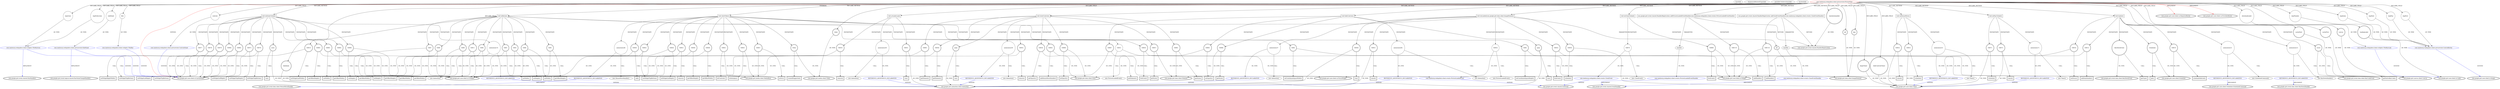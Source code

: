digraph {
baseInfo[graphId=3541,category="extension_graph",isAnonymous=false,possibleRelation=true]
frameworkRelatedTypesInfo[0="com.google.gwt.user.client.ui.LayoutPanel",1="com.google.gwt.user.client.ui.RequiresResize",2="com.google.gwt.user.client.ui.ProvidesResize"]
possibleCollaborationsInfo[0="3541~FIELD_DECLARATION-~com.google.gwt.user.client.ui.LayoutPanel com.google.gwt.user.client.ui.RequiresResize com.google.gwt.user.client.ui.ProvidesResize ~com.google.gwt.user.client.ui.LayoutPanel ~false~false",1="3541~CLIENT_METHOD_DECLARATION-INSTANTIATION-~com.google.gwt.user.client.ui.LayoutPanel com.google.gwt.user.client.ui.RequiresResize com.google.gwt.user.client.ui.ProvidesResize ~com.google.gwt.user.client.Timer ~false~true",2="3541~FIELD_DECLARATION-FIELD_DECLARATION-~com.google.gwt.user.client.ui.LayoutPanel com.google.gwt.user.client.ui.RequiresResize com.google.gwt.user.client.ui.ProvidesResize ~com.google.gwt.user.client.ui.LayoutPanel com.google.gwt.event.shared.HasHandlers ~false~false",3="3541~CLIENT_METHOD_DECLARATION-INSTANTIATION-~com.google.gwt.user.client.ui.LayoutPanel com.google.gwt.user.client.ui.RequiresResize com.google.gwt.user.client.ui.ProvidesResize ~com.google.gwt.event.dom.client.KeyDownHandler ~false~true",4="3541~FIELD_DECLARATION-FIELD_DECLARATION-FIELD_DECLARATION-FIELD_DECLARATION-FIELD_DECLARATION-~com.google.gwt.user.client.ui.LayoutPanel com.google.gwt.user.client.ui.RequiresResize com.google.gwt.user.client.ui.ProvidesResize ~com.google.gwt.user.client.ui.Image ~false~false",5="3541~CLIENT_METHOD_DECLARATION-INSTANTIATION-~com.google.gwt.user.client.ui.LayoutPanel com.google.gwt.user.client.ui.RequiresResize com.google.gwt.user.client.ui.ProvidesResize ~com.google.gwt.event.dom.client.MouseMoveHandler ~false~true",6="3541~CLIENT_METHOD_DECLARATION-PARAMETER_DECLARATION-~com.google.gwt.user.client.ui.LayoutPanel com.google.gwt.user.client.ui.RequiresResize com.google.gwt.user.client.ui.ProvidesResize ~com.google.gwt.event.shared.EventHandler ~false~false",7="3541~FIELD_DECLARATION-~com.google.gwt.user.client.ui.LayoutPanel com.google.gwt.user.client.ui.RequiresResize com.google.gwt.user.client.ui.ProvidesResize ~com.google.gwt.user.client.ui.Label ~false~false",8="3541~CLIENT_METHOD_DECLARATION-INSTANTIATION-CLIENT_METHOD_DECLARATION-INSTANTIATION-~com.google.gwt.user.client.ui.LayoutPanel com.google.gwt.user.client.ui.RequiresResize com.google.gwt.user.client.ui.ProvidesResize ~com.google.gwt.event.shared.GwtEvent ~false~false",9="3541~CLIENT_METHOD_DECLARATION-INSTANTIATION-~com.google.gwt.user.client.ui.LayoutPanel com.google.gwt.user.client.ui.RequiresResize com.google.gwt.user.client.ui.ProvidesResize ~com.google.gwt.core.client.Scheduler.ScheduledCommand ~false~true",10="3541~CLIENT_METHOD_DECLARATION-INSTANTIATION-~com.google.gwt.user.client.ui.LayoutPanel com.google.gwt.user.client.ui.RequiresResize com.google.gwt.user.client.ui.ProvidesResize ~com.google.gwt.animation.client.Animation ~false~true",11="3541~CLIENT_METHOD_DECLARATION-INSTANTIATION-~com.google.gwt.user.client.ui.LayoutPanel com.google.gwt.user.client.ui.RequiresResize com.google.gwt.user.client.ui.ProvidesResize ~com.google.gwt.event.shared.GwtEvent ~false~false",12="3541~FIELD_DECLARATION-~com.google.gwt.user.client.ui.LayoutPanel com.google.gwt.user.client.ui.RequiresResize com.google.gwt.user.client.ui.ProvidesResize ~com.google.gwt.user.client.ui.LayoutPanel com.google.gwt.event.logical.shared.HasValueChangeHandlers ~false~false"]
locationInfo[projectName="lambourg-WebGallery",filePath="/lambourg-WebGallery/WebGallery-master/client/src/com/lambourg/webgallery/client/pictureview/PictureView.java",contextSignature="PictureView",graphId="3541"]
0[label="com.lambourg.webgallery.client.pictureview.PictureView",vertexType="ROOT_CLIENT_CLASS_DECLARATION",isFrameworkType=false,color=red]
1[label="com.google.gwt.user.client.ui.LayoutPanel",vertexType="FRAMEWORK_CLASS_TYPE",isFrameworkType=true,peripheries=2]
2[label="com.google.gwt.user.client.ui.RequiresResize",vertexType="FRAMEWORK_INTERFACE_TYPE",isFrameworkType=true,peripheries=2]
3[label="com.google.gwt.user.client.ui.ProvidesResize",vertexType="FRAMEWORK_INTERFACE_TYPE",isFrameworkType=true,peripheries=2]
4[label="cacheNext",vertexType="FIELD_DECLARATION",isFrameworkType=true,peripheries=2,shape=circle]
5[label="com.google.gwt.canvas.client.Canvas",vertexType="FRAMEWORK_CLASS_TYPE",isFrameworkType=true,peripheries=2]
6[label="cachePrev",vertexType="FIELD_DECLARATION",isFrameworkType=true,peripheries=2,shape=circle]
8[label="canvas",vertexType="FIELD_DECLARATION",isFrameworkType=true,peripheries=2,shape=circle]
10[label="controls",vertexType="FIELD_DECLARATION",isFrameworkType=false,shape=circle]
11[label="com.lambourg.webgallery.client.pictureview.ControlsPanel",vertexType="REFERENCE_CLIENT_CLASS_DECLARATION",isFrameworkType=false,color=blue]
13[label="diapoTimer",vertexType="FIELD_DECLARATION",isFrameworkType=true,peripheries=2,shape=circle]
14[label="com.google.gwt.user.client.Timer",vertexType="FRAMEWORK_CLASS_TYPE",isFrameworkType=true,peripheries=2]
15[label="downloadLabel",vertexType="FIELD_DECLARATION",isFrameworkType=false,shape=circle]
16[label="com.lambourg.webgallery.client.widgets.TitleBarLink",vertexType="REFERENCE_CLIENT_CLASS_DECLARATION",isFrameworkType=false,color=blue]
17[label="com.google.gwt.user.client.ui.Label",vertexType="FRAMEWORK_CLASS_TYPE",isFrameworkType=true,peripheries=2]
18[label="fadeAnim",vertexType="FIELD_DECLARATION",isFrameworkType=true,peripheries=2,shape=circle]
19[label="com.google.gwt.animation.client.Animation",vertexType="FRAMEWORK_CLASS_TYPE",isFrameworkType=true,peripheries=2]
20[label="hideControlsTimer",vertexType="FIELD_DECLARATION",isFrameworkType=true,peripheries=2,shape=circle]
22[label="img",vertexType="FIELD_DECLARATION",isFrameworkType=true,peripheries=2,shape=circle]
23[label="com.google.gwt.dom.client.ImageElement",vertexType="FRAMEWORK_CLASS_TYPE",isFrameworkType=true,peripheries=2]
24[label="imgClose",vertexType="FIELD_DECLARATION",isFrameworkType=false,shape=circle]
25[label="com.lambourg.webgallery.client.widgets.TitleBarIcon",vertexType="REFERENCE_CLIENT_CLASS_DECLARATION",isFrameworkType=false,color=blue]
27[label="com.google.gwt.event.shared.HasHandlers",vertexType="FRAMEWORK_INTERFACE_TYPE",isFrameworkType=true,peripheries=2]
28[label="imgFullscreen",vertexType="FIELD_DECLARATION",isFrameworkType=false,shape=circle]
30[label="imgNext",vertexType="FIELD_DECLARATION",isFrameworkType=false,shape=circle]
31[label="com.lambourg.webgallery.client.pictureview.ControlButton",vertexType="REFERENCE_CLIENT_CLASS_DECLARATION",isFrameworkType=false,color=blue]
32[label="com.google.gwt.user.client.ui.Image",vertexType="FRAMEWORK_CLASS_TYPE",isFrameworkType=true,peripheries=2]
33[label="imgPlay",vertexType="FIELD_DECLARATION",isFrameworkType=false,shape=circle]
35[label="imgPrev",vertexType="FIELD_DECLARATION",isFrameworkType=false,shape=circle]
37[label="imgThumbs",vertexType="FIELD_DECLARATION",isFrameworkType=false,shape=circle]
39[label="imgZoom",vertexType="FIELD_DECLARATION",isFrameworkType=false,shape=circle]
41[label="keydownhandler",vertexType="FIELD_DECLARATION",isFrameworkType=true,peripheries=2,shape=circle]
42[label="com.google.gwt.event.shared.HandlerRegistration",vertexType="FRAMEWORK_INTERFACE_TYPE",isFrameworkType=true,peripheries=2]
43[label="loadingLabel",vertexType="FIELD_DECLARATION",isFrameworkType=true,peripheries=2,shape=circle]
45[label="old",vertexType="FIELD_DECLARATION",isFrameworkType=true,peripheries=2,shape=circle]
47[label="sidePanel",vertexType="FIELD_DECLARATION",isFrameworkType=false,shape=circle]
48[label="com.lambourg.webgallery.client.pictureview.SidePanel",vertexType="REFERENCE_CLIENT_CLASS_DECLARATION",isFrameworkType=false,color=blue]
50[label="com.google.gwt.event.logical.shared.HasValueChangeHandlers",vertexType="FRAMEWORK_INTERFACE_TYPE",isFrameworkType=true,peripheries=2]
51[label="title",vertexType="FIELD_DECLARATION",isFrameworkType=false,shape=circle]
52[label="com.lambourg.webgallery.client.widgets.TitleBar",vertexType="REFERENCE_CLIENT_CLASS_DECLARATION",isFrameworkType=false,color=blue]
54[label="video",vertexType="FIELD_DECLARATION",isFrameworkType=true,peripheries=2,shape=circle]
55[label="com.google.gwt.media.client.Video",vertexType="FRAMEWORK_CLASS_TYPE",isFrameworkType=true,peripheries=2]
56[label="void onResize()",vertexType="OVERRIDING_METHOD_DECLARATION",isFrameworkType=false,shape=box]
57[label="VAR0",vertexType="VARIABLE_EXPRESION",isFrameworkType=true,peripheries=2,shape=circle]
59[label="com.google.gwt.user.client.ui.UIObject",vertexType="FRAMEWORK_CLASS_TYPE",isFrameworkType=true,peripheries=2]
58[label="getOffsetWidth()",vertexType="INSIDE_CALL",isFrameworkType=true,peripheries=2,shape=box]
60[label="VAR1",vertexType="VARIABLE_EXPRESION",isFrameworkType=true,peripheries=2,shape=circle]
61[label="getOffsetHeight()",vertexType="INSIDE_CALL",isFrameworkType=true,peripheries=2,shape=box]
63[label="VAR2",vertexType="VARIABLE_EXPRESION",isFrameworkType=true,peripheries=2,shape=circle]
64[label="setWidth()",vertexType="INSIDE_CALL",isFrameworkType=true,peripheries=2,shape=box]
66[label="VAR3",vertexType="VARIABLE_EXPRESION",isFrameworkType=true,peripheries=2,shape=circle]
67[label="setHeight()",vertexType="INSIDE_CALL",isFrameworkType=true,peripheries=2,shape=box]
69[label="VAR4",vertexType="VARIABLE_EXPRESION",isFrameworkType=true,peripheries=2,shape=circle]
70[label="setCoordinateSpaceWidth()",vertexType="INSIDE_CALL",isFrameworkType=true,peripheries=2,shape=box]
72[label="VAR5",vertexType="VARIABLE_EXPRESION",isFrameworkType=true,peripheries=2,shape=circle]
73[label="setCoordinateSpaceHeight()",vertexType="INSIDE_CALL",isFrameworkType=true,peripheries=2,shape=box]
75[label="VAR6",vertexType="VARIABLE_EXPRESION",isFrameworkType=true,peripheries=2,shape=circle]
76[label="setWidth()",vertexType="INSIDE_CALL",isFrameworkType=true,peripheries=2,shape=box]
78[label="VAR7",vertexType="VARIABLE_EXPRESION",isFrameworkType=true,peripheries=2,shape=circle]
79[label="getOffsetWidth()",vertexType="INSIDE_CALL",isFrameworkType=true,peripheries=2,shape=box]
81[label="VAR8",vertexType="VARIABLE_EXPRESION",isFrameworkType=true,peripheries=2,shape=circle]
82[label="setHeight()",vertexType="INSIDE_CALL",isFrameworkType=true,peripheries=2,shape=box]
84[label="VAR9",vertexType="VARIABLE_EXPRESION",isFrameworkType=true,peripheries=2,shape=circle]
85[label="getOffsetHeight()",vertexType="INSIDE_CALL",isFrameworkType=true,peripheries=2,shape=box]
87[label="VAR10",vertexType="VARIABLE_EXPRESION",isFrameworkType=true,peripheries=2,shape=circle]
88[label="setWidgetLeftWidth()",vertexType="INSIDE_CALL",isFrameworkType=true,peripheries=2,shape=box]
90[label="VAR11",vertexType="VARIABLE_EXPRESION",isFrameworkType=true,peripheries=2,shape=circle]
91[label="getOffsetWidth()",vertexType="INSIDE_CALL",isFrameworkType=true,peripheries=2,shape=box]
102[label="void load(int)",vertexType="CLIENT_METHOD_DECLARATION",isFrameworkType=false,shape=box]
103[label="VAR14",vertexType="VARIABLE_EXPRESION",isFrameworkType=true,peripheries=2,shape=circle]
105[label="com.google.gwt.user.client.ui.Widget",vertexType="FRAMEWORK_CLASS_TYPE",isFrameworkType=true,peripheries=2]
104[label="addDomHandler()",vertexType="INSIDE_CALL",isFrameworkType=true,peripheries=2,shape=box]
107[label="anonymous15",vertexType="VARIABLE_EXPRESION",isFrameworkType=false,shape=circle]
108[label="REFERENCE_ANONYMOUS_DECLARATION",vertexType="REFERENCE_ANONYMOUS_DECLARATION",isFrameworkType=false,color=blue]
109[label="com.google.gwt.event.dom.client.KeyDownHandler",vertexType="FRAMEWORK_INTERFACE_TYPE",isFrameworkType=true,peripheries=2]
106[label="new KeyDownHandler()",vertexType="CONSTRUCTOR_CALL",isFrameworkType=false]
110[label="event",vertexType="VARIABLE_EXPRESION",isFrameworkType=true,peripheries=2,shape=circle]
112[label="com.google.gwt.event.dom.client.KeyCodeEvent",vertexType="FRAMEWORK_CLASS_TYPE",isFrameworkType=true,peripheries=2]
111[label="getNativeKeyCode()",vertexType="INSIDE_CALL",isFrameworkType=true,peripheries=2,shape=box]
113[label="KeyDownEvent",vertexType="VARIABLE_EXPRESION",isFrameworkType=true,peripheries=2,shape=circle]
115[label="com.google.gwt.event.dom.client.KeyDownEvent",vertexType="FRAMEWORK_CLASS_TYPE",isFrameworkType=true,peripheries=2]
114[label="getType()",vertexType="INSIDE_CALL",isFrameworkType=true,peripheries=2,shape=box]
116[label="VAR18",vertexType="VARIABLE_EXPRESION",isFrameworkType=true,peripheries=2,shape=circle]
118[label="com.google.gwt.user.client.ui.FocusWidget",vertexType="FRAMEWORK_CLASS_TYPE",isFrameworkType=true,peripheries=2]
117[label="setFocus()",vertexType="INSIDE_CALL",isFrameworkType=true,peripheries=2,shape=box]
119[label="VAR19",vertexType="VARIABLE_EXPRESION",isFrameworkType=true,peripheries=2,shape=circle]
121[label="com.google.gwt.core.client.Scheduler",vertexType="FRAMEWORK_CLASS_TYPE",isFrameworkType=true,peripheries=2]
120[label="scheduleDeferred()",vertexType="INSIDE_CALL",isFrameworkType=true,peripheries=2,shape=box]
122[label="Scheduler",vertexType="VARIABLE_EXPRESION",isFrameworkType=true,peripheries=2,shape=circle]
123[label="get()",vertexType="INSIDE_CALL",isFrameworkType=true,peripheries=2,shape=box]
126[label="anonymous21",vertexType="VARIABLE_EXPRESION",isFrameworkType=false,shape=circle]
127[label="REFERENCE_ANONYMOUS_DECLARATION",vertexType="REFERENCE_ANONYMOUS_DECLARATION",isFrameworkType=false,color=blue]
128[label="com.google.gwt.core.client.Scheduler.ScheduledCommand",vertexType="FRAMEWORK_INTERFACE_TYPE",isFrameworkType=true,peripheries=2]
125[label="new ScheduledCommand()",vertexType="CONSTRUCTOR_CALL",isFrameworkType=false]
152[label="void actuallyLoad()",vertexType="CLIENT_METHOD_DECLARATION",isFrameworkType=false,shape=box]
153[label="VAR29",vertexType="VARIABLE_EXPRESION",isFrameworkType=true,peripheries=2,shape=circle]
154[label="remove()",vertexType="INSIDE_CALL",isFrameworkType=true,peripheries=2,shape=box]
157[label="anonymous30",vertexType="VARIABLE_EXPRESION",isFrameworkType=false,shape=circle]
158[label="REFERENCE_ANONYMOUS_DECLARATION",vertexType="REFERENCE_ANONYMOUS_DECLARATION",isFrameworkType=false,color=blue]
156[label="new Animation()",vertexType="CONSTRUCTOR_CALL",isFrameworkType=false]
160[label="VAR31",vertexType="VARIABLE_EXPRESION",isFrameworkType=true,peripheries=2,shape=circle]
161[label="run()",vertexType="INSIDE_CALL",isFrameworkType=true,peripheries=2,shape=box]
163[label="void onLoaded(com.google.gwt.dom.client.ImageElement)",vertexType="CLIENT_METHOD_DECLARATION",isFrameworkType=false,shape=box]
164[label="elt",vertexType="PARAMETER_DECLARATION",isFrameworkType=true,peripheries=2]
166[label="VAR32",vertexType="VARIABLE_EXPRESION",isFrameworkType=true,peripheries=2,shape=circle]
167[label="cancel()",vertexType="INSIDE_CALL",isFrameworkType=true,peripheries=2,shape=box]
169[label="VAR33",vertexType="VARIABLE_EXPRESION",isFrameworkType=true,peripheries=2,shape=circle]
170[label="fireEvent()",vertexType="INSIDE_CALL",isFrameworkType=true,peripheries=2,shape=box]
173[label="VAR34",vertexType="VARIABLE_EXPRESION",isFrameworkType=false,shape=circle]
174[label="com.lambourg.webgallery.client.events.PictureLoadedEvent",vertexType="REFERENCE_CLIENT_CLASS_DECLARATION",isFrameworkType=false,color=blue]
175[label="com.google.gwt.event.shared.GwtEvent",vertexType="FRAMEWORK_CLASS_TYPE",isFrameworkType=true,peripheries=2]
172[label="new PictureLoadedEvent()",vertexType="CONSTRUCTOR_CALL",isFrameworkType=false]
176[label="VAR35",vertexType="VARIABLE_EXPRESION",isFrameworkType=true,peripheries=2,shape=circle]
177[label="remove()",vertexType="INSIDE_CALL",isFrameworkType=true,peripheries=2,shape=box]
179[label="VAR36",vertexType="VARIABLE_EXPRESION",isFrameworkType=true,peripheries=2,shape=circle]
180[label="schedule()",vertexType="INSIDE_CALL",isFrameworkType=true,peripheries=2,shape=box]
183[label="anonymous37",vertexType="VARIABLE_EXPRESION",isFrameworkType=false,shape=circle]
184[label="REFERENCE_ANONYMOUS_DECLARATION",vertexType="REFERENCE_ANONYMOUS_DECLARATION",isFrameworkType=false,color=blue]
182[label="new Animation()",vertexType="CONSTRUCTOR_CALL",isFrameworkType=false]
186[label="VAR38",vertexType="VARIABLE_EXPRESION",isFrameworkType=true,peripheries=2,shape=circle]
187[label="run()",vertexType="INSIDE_CALL",isFrameworkType=true,peripheries=2,shape=box]
189[label="void showVideo()",vertexType="CLIENT_METHOD_DECLARATION",isFrameworkType=false,shape=box]
190[label="Video",vertexType="VARIABLE_EXPRESION",isFrameworkType=true,peripheries=2,shape=circle]
191[label="createIfSupported()",vertexType="INSIDE_CALL",isFrameworkType=true,peripheries=2,shape=box]
193[label="VAR40",vertexType="VARIABLE_EXPRESION",isFrameworkType=true,peripheries=2,shape=circle]
194[label="add()",vertexType="INSIDE_CALL",isFrameworkType=true,peripheries=2,shape=box]
196[label="VAR41",vertexType="VARIABLE_EXPRESION",isFrameworkType=true,peripheries=2,shape=circle]
198[label="com.google.gwt.media.client.MediaBase",vertexType="FRAMEWORK_CLASS_TYPE",isFrameworkType=true,peripheries=2]
197[label="setControls()",vertexType="INSIDE_CALL",isFrameworkType=true,peripheries=2,shape=box]
199[label="VAR42",vertexType="VARIABLE_EXPRESION",isFrameworkType=true,peripheries=2,shape=circle]
200[label="setAutoplay()",vertexType="INSIDE_CALL",isFrameworkType=true,peripheries=2,shape=box]
202[label="VAR43",vertexType="VARIABLE_EXPRESION",isFrameworkType=true,peripheries=2,shape=circle]
203[label="setWidgetTopBottom()",vertexType="INSIDE_CALL",isFrameworkType=true,peripheries=2,shape=box]
205[label="VAR44",vertexType="VARIABLE_EXPRESION",isFrameworkType=true,peripheries=2,shape=circle]
206[label="setWidgetLeftRight()",vertexType="INSIDE_CALL",isFrameworkType=true,peripheries=2,shape=box]
208[label="VAR45",vertexType="VARIABLE_EXPRESION",isFrameworkType=true,peripheries=2,shape=circle]
209[label="addMouseMoveHandler()",vertexType="INSIDE_CALL",isFrameworkType=true,peripheries=2,shape=box]
212[label="anonymous46",vertexType="VARIABLE_EXPRESION",isFrameworkType=false,shape=circle]
213[label="REFERENCE_ANONYMOUS_DECLARATION",vertexType="REFERENCE_ANONYMOUS_DECLARATION",isFrameworkType=false,color=blue]
214[label="com.google.gwt.event.dom.client.MouseMoveHandler",vertexType="FRAMEWORK_INTERFACE_TYPE",isFrameworkType=true,peripheries=2]
211[label="new MouseMoveHandler()",vertexType="CONSTRUCTOR_CALL",isFrameworkType=false]
215[label="VAR47",vertexType="VARIABLE_EXPRESION",isFrameworkType=true,peripheries=2,shape=circle]
216[label="setSrc()",vertexType="INSIDE_CALL",isFrameworkType=true,peripheries=2,shape=box]
218[label="VAR48",vertexType="VARIABLE_EXPRESION",isFrameworkType=true,peripheries=2,shape=circle]
219[label="getOffsetWidth()",vertexType="INSIDE_CALL",isFrameworkType=true,peripheries=2,shape=box]
221[label="VAR49",vertexType="VARIABLE_EXPRESION",isFrameworkType=true,peripheries=2,shape=circle]
222[label="getOffsetHeight()",vertexType="INSIDE_CALL",isFrameworkType=true,peripheries=2,shape=box]
224[label="VAR50",vertexType="VARIABLE_EXPRESION",isFrameworkType=true,peripheries=2,shape=circle]
225[label="fireEvent()",vertexType="INSIDE_CALL",isFrameworkType=true,peripheries=2,shape=box]
228[label="VAR51",vertexType="VARIABLE_EXPRESION",isFrameworkType=false,shape=circle]
227[label="new PictureLoadedEvent()",vertexType="CONSTRUCTOR_CALL",isFrameworkType=false]
230[label="VAR52",vertexType="VARIABLE_EXPRESION",isFrameworkType=true,peripheries=2,shape=circle]
231[label="remove()",vertexType="INSIDE_CALL",isFrameworkType=true,peripheries=2,shape=box]
233[label="void onMouseMove()",vertexType="CLIENT_METHOD_DECLARATION",isFrameworkType=false,shape=box]
235[label="anonymous53",vertexType="VARIABLE_EXPRESION",isFrameworkType=false,shape=circle]
236[label="REFERENCE_ANONYMOUS_DECLARATION",vertexType="REFERENCE_ANONYMOUS_DECLARATION",isFrameworkType=false,color=blue]
234[label="new Timer()",vertexType="CONSTRUCTOR_CALL",isFrameworkType=false]
238[label="VAR54",vertexType="VARIABLE_EXPRESION",isFrameworkType=true,peripheries=2,shape=circle]
239[label="cancel()",vertexType="INSIDE_CALL",isFrameworkType=true,peripheries=2,shape=box]
241[label="VAR55",vertexType="VARIABLE_EXPRESION",isFrameworkType=true,peripheries=2,shape=circle]
242[label="schedule()",vertexType="INSIDE_CALL",isFrameworkType=true,peripheries=2,shape=box]
244[label="void showControls()",vertexType="CLIENT_METHOD_DECLARATION",isFrameworkType=false,shape=box]
245[label="VAR56",vertexType="VARIABLE_EXPRESION",isFrameworkType=true,peripheries=2,shape=circle]
247[label="com.google.gwt.dom.client.Style",vertexType="FRAMEWORK_CLASS_TYPE",isFrameworkType=true,peripheries=2]
246[label="getOpacity()",vertexType="INSIDE_CALL",isFrameworkType=true,peripheries=2,shape=box]
248[label="VAR57",vertexType="VARIABLE_EXPRESION",isFrameworkType=true,peripheries=2,shape=circle]
250[label="com.google.gwt.dom.client.Element",vertexType="FRAMEWORK_CLASS_TYPE",isFrameworkType=true,peripheries=2]
249[label="getStyle()",vertexType="INSIDE_CALL",isFrameworkType=true,peripheries=2,shape=box]
251[label="VAR58",vertexType="VARIABLE_EXPRESION",isFrameworkType=true,peripheries=2,shape=circle]
252[label="getElement()",vertexType="INSIDE_CALL",isFrameworkType=true,peripheries=2,shape=box]
255[label="anonymous59",vertexType="VARIABLE_EXPRESION",isFrameworkType=false,shape=circle]
256[label="REFERENCE_ANONYMOUS_DECLARATION",vertexType="REFERENCE_ANONYMOUS_DECLARATION",isFrameworkType=false,color=blue]
254[label="new Animation()",vertexType="CONSTRUCTOR_CALL",isFrameworkType=false]
258[label="VAR60",vertexType="VARIABLE_EXPRESION",isFrameworkType=true,peripheries=2,shape=circle]
259[label="setOpacity()",vertexType="INSIDE_CALL",isFrameworkType=true,peripheries=2,shape=box]
261[label="VAR61",vertexType="VARIABLE_EXPRESION",isFrameworkType=true,peripheries=2,shape=circle]
262[label="getStyle()",vertexType="INSIDE_CALL",isFrameworkType=true,peripheries=2,shape=box]
264[label="VAR62",vertexType="VARIABLE_EXPRESION",isFrameworkType=true,peripheries=2,shape=circle]
265[label="getElement()",vertexType="INSIDE_CALL",isFrameworkType=true,peripheries=2,shape=box]
267[label="anim",vertexType="VARIABLE_EXPRESION",isFrameworkType=true,peripheries=2,shape=circle]
268[label="run()",vertexType="INSIDE_CALL",isFrameworkType=true,peripheries=2,shape=box]
270[label="void hideControls()",vertexType="CLIENT_METHOD_DECLARATION",isFrameworkType=false,shape=box]
272[label="anonymous64",vertexType="VARIABLE_EXPRESION",isFrameworkType=false,shape=circle]
273[label="REFERENCE_ANONYMOUS_DECLARATION",vertexType="REFERENCE_ANONYMOUS_DECLARATION",isFrameworkType=false,color=blue]
271[label="new Animation()",vertexType="CONSTRUCTOR_CALL",isFrameworkType=false]
275[label="VAR65",vertexType="VARIABLE_EXPRESION",isFrameworkType=true,peripheries=2,shape=circle]
276[label="setOpacity()",vertexType="INSIDE_CALL",isFrameworkType=true,peripheries=2,shape=box]
278[label="VAR66",vertexType="VARIABLE_EXPRESION",isFrameworkType=true,peripheries=2,shape=circle]
279[label="getStyle()",vertexType="INSIDE_CALL",isFrameworkType=true,peripheries=2,shape=box]
281[label="VAR67",vertexType="VARIABLE_EXPRESION",isFrameworkType=true,peripheries=2,shape=circle]
282[label="getElement()",vertexType="INSIDE_CALL",isFrameworkType=true,peripheries=2,shape=box]
284[label="anim",vertexType="VARIABLE_EXPRESION",isFrameworkType=true,peripheries=2,shape=circle]
285[label="run()",vertexType="INSIDE_CALL",isFrameworkType=true,peripheries=2,shape=box]
288[label="void onCloseClicked()",vertexType="CLIENT_METHOD_DECLARATION",isFrameworkType=false,shape=box]
289[label="VAR69",vertexType="VARIABLE_EXPRESION",isFrameworkType=true,peripheries=2,shape=circle]
290[label="fireEvent()",vertexType="INSIDE_CALL",isFrameworkType=true,peripheries=2,shape=box]
293[label="VAR70",vertexType="VARIABLE_EXPRESION",isFrameworkType=false,shape=circle]
294[label="com.lambourg.webgallery.client.events.CloseEvent",vertexType="REFERENCE_CLIENT_CLASS_DECLARATION",isFrameworkType=false,color=blue]
292[label="new CloseEvent()",vertexType="CONSTRUCTOR_CALL",isFrameworkType=false]
296[label="void onPlayClicked()",vertexType="CLIENT_METHOD_DECLARATION",isFrameworkType=false,shape=box]
298[label="anonymous71",vertexType="VARIABLE_EXPRESION",isFrameworkType=false,shape=circle]
299[label="REFERENCE_ANONYMOUS_DECLARATION",vertexType="REFERENCE_ANONYMOUS_DECLARATION",isFrameworkType=false,color=blue]
297[label="new Timer()",vertexType="CONSTRUCTOR_CALL",isFrameworkType=false]
301[label="VAR72",vertexType="VARIABLE_EXPRESION",isFrameworkType=true,peripheries=2,shape=circle]
302[label="schedule()",vertexType="INSIDE_CALL",isFrameworkType=true,peripheries=2,shape=box]
304[label="VAR73",vertexType="VARIABLE_EXPRESION",isFrameworkType=true,peripheries=2,shape=circle]
305[label="cancel()",vertexType="INSIDE_CALL",isFrameworkType=true,peripheries=2,shape=box]
310[label="void onZoomClicked()",vertexType="CLIENT_METHOD_DECLARATION",isFrameworkType=false,shape=box]
312[label="anonymous74",vertexType="VARIABLE_EXPRESION",isFrameworkType=false,shape=circle]
313[label="REFERENCE_ANONYMOUS_DECLARATION",vertexType="REFERENCE_ANONYMOUS_DECLARATION",isFrameworkType=false,color=blue]
311[label="new Animation()",vertexType="CONSTRUCTOR_CALL",isFrameworkType=false]
315[label="VAR75",vertexType="VARIABLE_EXPRESION",isFrameworkType=true,peripheries=2,shape=circle]
316[label="setWidgetTopHeight()",vertexType="INSIDE_CALL",isFrameworkType=true,peripheries=2,shape=box]
318[label="VAR76",vertexType="VARIABLE_EXPRESION",isFrameworkType=true,peripheries=2,shape=circle]
319[label="setWidgetTopBottom()",vertexType="INSIDE_CALL",isFrameworkType=true,peripheries=2,shape=box]
321[label="VAR77",vertexType="VARIABLE_EXPRESION",isFrameworkType=true,peripheries=2,shape=circle]
322[label="setWidgetRightWidth()",vertexType="INSIDE_CALL",isFrameworkType=true,peripheries=2,shape=box]
324[label="VAR78",vertexType="VARIABLE_EXPRESION",isFrameworkType=true,peripheries=2,shape=circle]
325[label="setWidgetTopBottom()",vertexType="INSIDE_CALL",isFrameworkType=true,peripheries=2,shape=box]
327[label="VAR79",vertexType="VARIABLE_EXPRESION",isFrameworkType=true,peripheries=2,shape=circle]
328[label="setWidgetLeftRight()",vertexType="INSIDE_CALL",isFrameworkType=true,peripheries=2,shape=box]
330[label="VAR80",vertexType="VARIABLE_EXPRESION",isFrameworkType=true,peripheries=2,shape=circle]
331[label="setHeight()",vertexType="INSIDE_CALL",isFrameworkType=true,peripheries=2,shape=box]
333[label="VAR81",vertexType="VARIABLE_EXPRESION",isFrameworkType=true,peripheries=2,shape=circle]
334[label="getOffsetHeight()",vertexType="INSIDE_CALL",isFrameworkType=true,peripheries=2,shape=box]
336[label="VAR82",vertexType="VARIABLE_EXPRESION",isFrameworkType=true,peripheries=2,shape=circle]
337[label="setWidth()",vertexType="INSIDE_CALL",isFrameworkType=true,peripheries=2,shape=box]
339[label="VAR83",vertexType="VARIABLE_EXPRESION",isFrameworkType=true,peripheries=2,shape=circle]
340[label="getOffsetWidth()",vertexType="INSIDE_CALL",isFrameworkType=true,peripheries=2,shape=box]
342[label="VAR84",vertexType="VARIABLE_EXPRESION",isFrameworkType=true,peripheries=2,shape=circle]
343[label="setWidgetTopBottom()",vertexType="INSIDE_CALL",isFrameworkType=true,peripheries=2,shape=box]
345[label="VAR85",vertexType="VARIABLE_EXPRESION",isFrameworkType=true,peripheries=2,shape=circle]
346[label="setWidgetLeftRight()",vertexType="INSIDE_CALL",isFrameworkType=true,peripheries=2,shape=box]
348[label="anim",vertexType="VARIABLE_EXPRESION",isFrameworkType=true,peripheries=2,shape=circle]
349[label="run()",vertexType="INSIDE_CALL",isFrameworkType=true,peripheries=2,shape=box]
439[label="com.google.gwt.event.shared.HandlerRegistration addCloseEventHandler(com.lambourg.webgallery.client.events.CloseEventHandler)",vertexType="CLIENT_METHOD_DECLARATION",isFrameworkType=false,shape=box]
441[label="handler",vertexType="PARAMETER_DECLARATION",isFrameworkType=false]
442[label="com.lambourg.webgallery.client.events.CloseEventHandler",vertexType="REFERENCE_CLIENT_CLASS_DECLARATION",isFrameworkType=false,color=blue]
443[label="com.google.gwt.event.shared.EventHandler",vertexType="FRAMEWORK_INTERFACE_TYPE",isFrameworkType=true,peripheries=2]
444[label="VAR118",vertexType="VARIABLE_EXPRESION",isFrameworkType=true,peripheries=2,shape=circle]
445[label="addHandler()",vertexType="INSIDE_CALL",isFrameworkType=true,peripheries=2,shape=box]
447[label="com.google.gwt.event.shared.HandlerRegistration addPictureLoadedEventHandler(com.lambourg.webgallery.client.events.PictureLoadedEventHandler)",vertexType="CLIENT_METHOD_DECLARATION",isFrameworkType=false,shape=box]
449[label="handler",vertexType="PARAMETER_DECLARATION",isFrameworkType=false]
450[label="com.lambourg.webgallery.client.events.PictureLoadedEventHandler",vertexType="REFERENCE_CLIENT_CLASS_DECLARATION",isFrameworkType=false,color=blue]
452[label="VAR119",vertexType="VARIABLE_EXPRESION",isFrameworkType=true,peripheries=2,shape=circle]
453[label="addHandler()",vertexType="INSIDE_CALL",isFrameworkType=true,peripheries=2,shape=box]
0->1[label="EXTEND",color=red]
0->2[label="IMPLEMENT",color=red]
0->3[label="IMPLEMENT",color=red]
0->4[label="DECLARE_FIELD"]
4->5[label="OF_TYPE"]
0->6[label="DECLARE_FIELD"]
6->5[label="OF_TYPE"]
0->8[label="DECLARE_FIELD"]
8->5[label="OF_TYPE"]
0->10[label="DECLARE_FIELD"]
11->1[label="EXTEND",color=blue]
10->11[label="OF_TYPE"]
0->13[label="DECLARE_FIELD"]
13->14[label="OF_TYPE"]
0->15[label="DECLARE_FIELD"]
16->17[label="EXTEND",color=blue]
15->16[label="OF_TYPE"]
0->18[label="DECLARE_FIELD"]
18->19[label="OF_TYPE"]
0->20[label="DECLARE_FIELD"]
20->14[label="OF_TYPE"]
0->22[label="DECLARE_FIELD"]
22->23[label="OF_TYPE"]
0->24[label="DECLARE_FIELD"]
25->1[label="EXTEND",color=blue]
25->27[label="IMPLEMENT",color=blue]
24->25[label="OF_TYPE"]
0->28[label="DECLARE_FIELD"]
28->25[label="OF_TYPE"]
0->30[label="DECLARE_FIELD"]
31->32[label="EXTEND",color=blue]
30->31[label="OF_TYPE"]
0->33[label="DECLARE_FIELD"]
33->31[label="OF_TYPE"]
0->35[label="DECLARE_FIELD"]
35->31[label="OF_TYPE"]
0->37[label="DECLARE_FIELD"]
37->31[label="OF_TYPE"]
0->39[label="DECLARE_FIELD"]
39->31[label="OF_TYPE"]
0->41[label="DECLARE_FIELD"]
41->42[label="OF_TYPE"]
0->43[label="DECLARE_FIELD"]
43->17[label="OF_TYPE"]
0->45[label="DECLARE_FIELD"]
45->23[label="OF_TYPE"]
0->47[label="DECLARE_FIELD"]
48->1[label="EXTEND",color=blue]
48->50[label="IMPLEMENT",color=blue]
47->48[label="OF_TYPE"]
0->51[label="DECLARE_FIELD"]
52->1[label="EXTEND",color=blue]
51->52[label="OF_TYPE"]
0->54[label="DECLARE_FIELD"]
54->55[label="OF_TYPE"]
0->56[label="OVERRIDE"]
56->57[label="INSTANTIATE"]
57->59[label="OF_TYPE"]
57->58[label="CALL"]
56->60[label="INSTANTIATE"]
60->59[label="OF_TYPE"]
60->61[label="CALL"]
56->63[label="INSTANTIATE"]
63->59[label="OF_TYPE"]
63->64[label="CALL"]
56->66[label="INSTANTIATE"]
66->59[label="OF_TYPE"]
66->67[label="CALL"]
56->69[label="INSTANTIATE"]
69->5[label="OF_TYPE"]
69->70[label="CALL"]
56->72[label="INSTANTIATE"]
72->5[label="OF_TYPE"]
72->73[label="CALL"]
56->75[label="INSTANTIATE"]
75->59[label="OF_TYPE"]
75->76[label="CALL"]
56->78[label="INSTANTIATE"]
78->59[label="OF_TYPE"]
78->79[label="CALL"]
56->81[label="INSTANTIATE"]
81->59[label="OF_TYPE"]
81->82[label="CALL"]
56->84[label="INSTANTIATE"]
84->59[label="OF_TYPE"]
84->85[label="CALL"]
56->87[label="INSTANTIATE"]
87->1[label="OF_TYPE"]
87->88[label="CALL"]
56->90[label="INSTANTIATE"]
90->59[label="OF_TYPE"]
90->91[label="CALL"]
0->102[label="DECLARE_METHOD"]
102->103[label="INSTANTIATE"]
103->105[label="OF_TYPE"]
103->104[label="CALL"]
102->107[label="INSTANTIATE"]
108->109[label="IMPLEMENT",color=blue]
107->108[label="OF_TYPE"]
107->106[label="CALL"]
102->110[label="INSTANTIATE"]
110->112[label="OF_TYPE"]
110->111[label="CALL"]
102->113[label="INSTANTIATE"]
113->115[label="OF_TYPE"]
113->114[label="CALL"]
102->116[label="INSTANTIATE"]
116->118[label="OF_TYPE"]
116->117[label="CALL"]
102->119[label="INSTANTIATE"]
119->121[label="OF_TYPE"]
119->120[label="CALL"]
102->122[label="INSTANTIATE"]
122->121[label="OF_TYPE"]
122->123[label="CALL"]
102->126[label="INSTANTIATE"]
127->128[label="IMPLEMENT",color=blue]
126->127[label="OF_TYPE"]
126->125[label="CALL"]
0->152[label="DECLARE_METHOD"]
152->153[label="INSTANTIATE"]
153->1[label="OF_TYPE"]
153->154[label="CALL"]
152->157[label="INSTANTIATE"]
158->19[label="EXTEND",color=blue]
157->158[label="OF_TYPE"]
157->156[label="CALL"]
152->160[label="INSTANTIATE"]
160->19[label="OF_TYPE"]
160->161[label="CALL"]
0->163[label="DECLARE_METHOD"]
164->23[label="OF_TYPE"]
163->164[label="PARAMETER"]
163->166[label="INSTANTIATE"]
166->19[label="OF_TYPE"]
166->167[label="CALL"]
163->169[label="INSTANTIATE"]
169->105[label="OF_TYPE"]
169->170[label="CALL"]
163->173[label="INSTANTIATE"]
174->175[label="EXTEND",color=blue]
173->174[label="OF_TYPE"]
173->172[label="CALL"]
163->176[label="INSTANTIATE"]
176->1[label="OF_TYPE"]
176->177[label="CALL"]
163->179[label="INSTANTIATE"]
179->14[label="OF_TYPE"]
179->180[label="CALL"]
163->183[label="INSTANTIATE"]
184->19[label="EXTEND",color=blue]
183->184[label="OF_TYPE"]
183->182[label="CALL"]
163->186[label="INSTANTIATE"]
186->19[label="OF_TYPE"]
186->187[label="CALL"]
0->189[label="DECLARE_METHOD"]
189->190[label="INSTANTIATE"]
190->55[label="OF_TYPE"]
190->191[label="CALL"]
189->193[label="INSTANTIATE"]
193->1[label="OF_TYPE"]
193->194[label="CALL"]
189->196[label="INSTANTIATE"]
196->198[label="OF_TYPE"]
196->197[label="CALL"]
189->199[label="INSTANTIATE"]
199->198[label="OF_TYPE"]
199->200[label="CALL"]
189->202[label="INSTANTIATE"]
202->1[label="OF_TYPE"]
202->203[label="CALL"]
189->205[label="INSTANTIATE"]
205->1[label="OF_TYPE"]
205->206[label="CALL"]
189->208[label="INSTANTIATE"]
208->118[label="OF_TYPE"]
208->209[label="CALL"]
189->212[label="INSTANTIATE"]
213->214[label="IMPLEMENT",color=blue]
212->213[label="OF_TYPE"]
212->211[label="CALL"]
189->215[label="INSTANTIATE"]
215->198[label="OF_TYPE"]
215->216[label="CALL"]
189->218[label="INSTANTIATE"]
218->59[label="OF_TYPE"]
218->219[label="CALL"]
189->221[label="INSTANTIATE"]
221->59[label="OF_TYPE"]
221->222[label="CALL"]
189->224[label="INSTANTIATE"]
224->105[label="OF_TYPE"]
224->225[label="CALL"]
189->228[label="INSTANTIATE"]
228->174[label="OF_TYPE"]
228->227[label="CALL"]
189->230[label="INSTANTIATE"]
230->1[label="OF_TYPE"]
230->231[label="CALL"]
0->233[label="DECLARE_METHOD"]
233->235[label="INSTANTIATE"]
236->14[label="EXTEND",color=blue]
235->236[label="OF_TYPE"]
235->234[label="CALL"]
233->238[label="INSTANTIATE"]
238->14[label="OF_TYPE"]
238->239[label="CALL"]
233->241[label="INSTANTIATE"]
241->14[label="OF_TYPE"]
241->242[label="CALL"]
0->244[label="DECLARE_METHOD"]
244->245[label="INSTANTIATE"]
245->247[label="OF_TYPE"]
245->246[label="CALL"]
244->248[label="INSTANTIATE"]
248->250[label="OF_TYPE"]
248->249[label="CALL"]
244->251[label="INSTANTIATE"]
251->59[label="OF_TYPE"]
251->252[label="CALL"]
244->255[label="INSTANTIATE"]
256->19[label="EXTEND",color=blue]
255->256[label="OF_TYPE"]
255->254[label="CALL"]
244->258[label="INSTANTIATE"]
258->247[label="OF_TYPE"]
258->259[label="CALL"]
244->261[label="INSTANTIATE"]
261->250[label="OF_TYPE"]
261->262[label="CALL"]
244->264[label="INSTANTIATE"]
264->59[label="OF_TYPE"]
264->265[label="CALL"]
244->267[label="INSTANTIATE"]
267->19[label="OF_TYPE"]
267->268[label="CALL"]
0->270[label="DECLARE_METHOD"]
270->272[label="INSTANTIATE"]
273->19[label="EXTEND",color=blue]
272->273[label="OF_TYPE"]
272->271[label="CALL"]
270->275[label="INSTANTIATE"]
275->247[label="OF_TYPE"]
275->276[label="CALL"]
270->278[label="INSTANTIATE"]
278->250[label="OF_TYPE"]
278->279[label="CALL"]
270->281[label="INSTANTIATE"]
281->59[label="OF_TYPE"]
281->282[label="CALL"]
270->284[label="INSTANTIATE"]
284->19[label="OF_TYPE"]
284->285[label="CALL"]
0->288[label="DECLARE_METHOD"]
288->289[label="INSTANTIATE"]
289->105[label="OF_TYPE"]
289->290[label="CALL"]
288->293[label="INSTANTIATE"]
294->175[label="EXTEND",color=blue]
293->294[label="OF_TYPE"]
293->292[label="CALL"]
0->296[label="DECLARE_METHOD"]
296->298[label="INSTANTIATE"]
299->14[label="EXTEND",color=blue]
298->299[label="OF_TYPE"]
298->297[label="CALL"]
296->301[label="INSTANTIATE"]
301->14[label="OF_TYPE"]
301->302[label="CALL"]
296->304[label="INSTANTIATE"]
304->14[label="OF_TYPE"]
304->305[label="CALL"]
0->310[label="DECLARE_METHOD"]
310->312[label="INSTANTIATE"]
313->19[label="EXTEND",color=blue]
312->313[label="OF_TYPE"]
312->311[label="CALL"]
310->315[label="INSTANTIATE"]
315->1[label="OF_TYPE"]
315->316[label="CALL"]
310->318[label="INSTANTIATE"]
318->1[label="OF_TYPE"]
318->319[label="CALL"]
310->321[label="INSTANTIATE"]
321->1[label="OF_TYPE"]
321->322[label="CALL"]
310->324[label="INSTANTIATE"]
324->1[label="OF_TYPE"]
324->325[label="CALL"]
310->327[label="INSTANTIATE"]
327->1[label="OF_TYPE"]
327->328[label="CALL"]
310->330[label="INSTANTIATE"]
330->59[label="OF_TYPE"]
330->331[label="CALL"]
310->333[label="INSTANTIATE"]
333->59[label="OF_TYPE"]
333->334[label="CALL"]
310->336[label="INSTANTIATE"]
336->59[label="OF_TYPE"]
336->337[label="CALL"]
310->339[label="INSTANTIATE"]
339->59[label="OF_TYPE"]
339->340[label="CALL"]
310->342[label="INSTANTIATE"]
342->1[label="OF_TYPE"]
342->343[label="CALL"]
310->345[label="INSTANTIATE"]
345->1[label="OF_TYPE"]
345->346[label="CALL"]
310->348[label="INSTANTIATE"]
348->19[label="OF_TYPE"]
348->349[label="CALL"]
0->439[label="DECLARE_METHOD"]
439->42[label="RETURN"]
442->443[label="IMPLEMENT",color=blue]
441->442[label="OF_TYPE"]
439->441[label="PARAMETER"]
439->444[label="INSTANTIATE"]
444->105[label="OF_TYPE"]
444->445[label="CALL"]
0->447[label="DECLARE_METHOD"]
447->42[label="RETURN"]
450->443[label="IMPLEMENT",color=blue]
449->450[label="OF_TYPE"]
447->449[label="PARAMETER"]
447->452[label="INSTANTIATE"]
452->105[label="OF_TYPE"]
452->453[label="CALL"]
}
